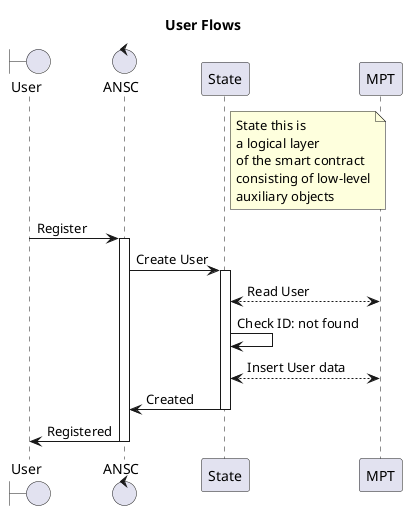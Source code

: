@startuml

title User Flows

boundary User
control ANSC
note right of State
    State this is
    a logical layer
    of the smart contract
    consisting of low-level
    auxiliary objects
end note

User -> ANSC : Register
Activate ANSC
ANSC -> State : Create User
Activate State
State <--> MPT : Read User
State -> State : Check ID: not found
State <--> MPT : Insert User data
ANSC <- State : Created
Deactivate State
User <- ANSC : Registered
Deactivate ANSC

@enduml